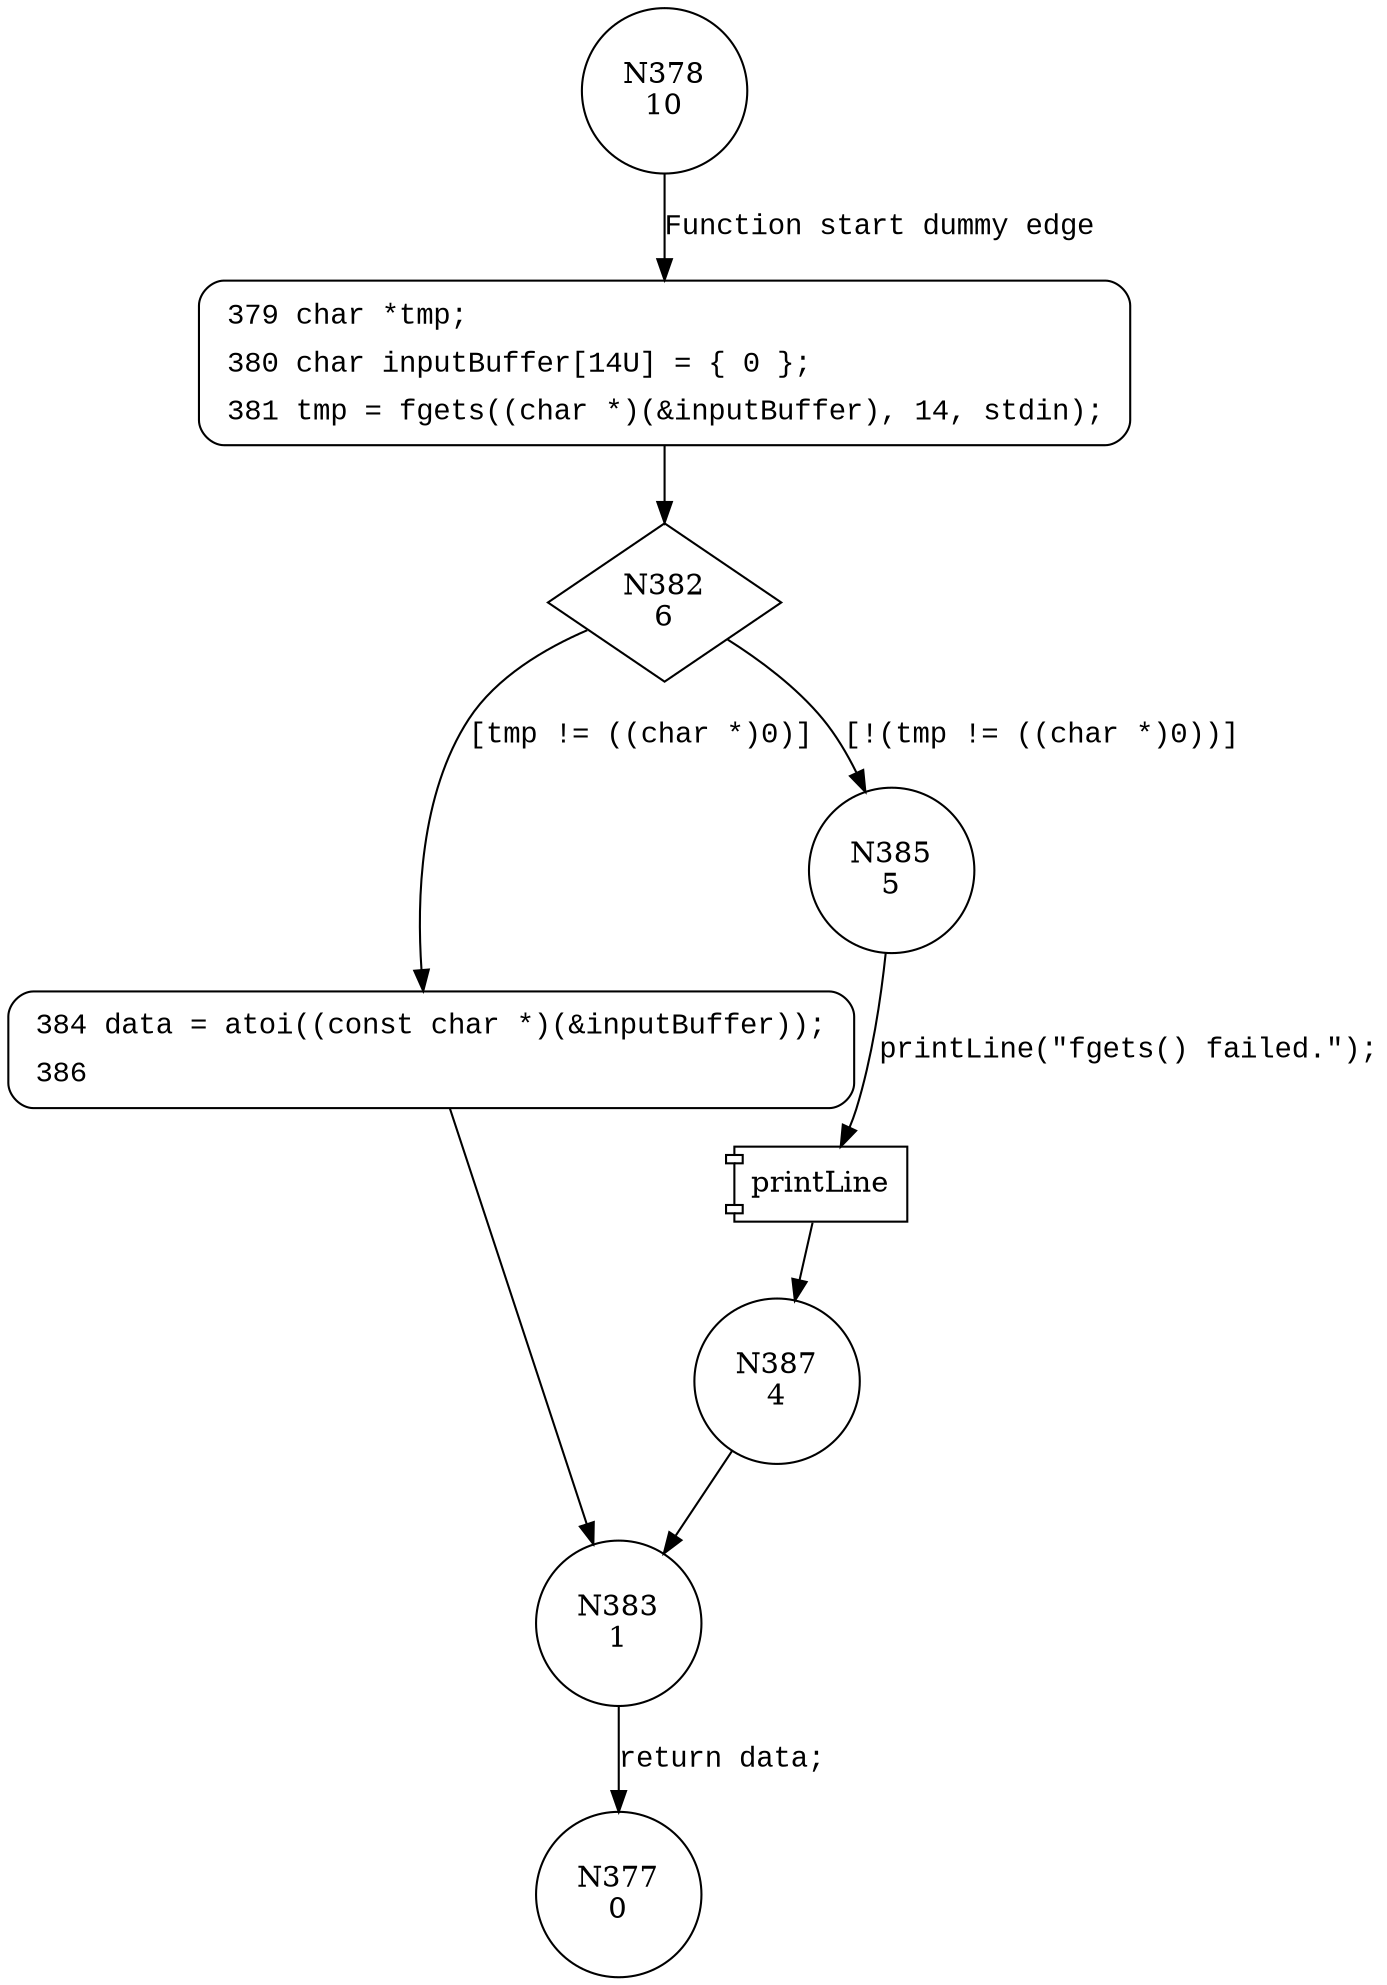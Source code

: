 digraph goodB2GSource {
378 [shape="circle" label="N378\n10"]
379 [shape="circle" label="N379\n9"]
382 [shape="diamond" label="N382\n6"]
384 [shape="circle" label="N384\n3"]
385 [shape="circle" label="N385\n5"]
387 [shape="circle" label="N387\n4"]
383 [shape="circle" label="N383\n1"]
377 [shape="circle" label="N377\n0"]
379 [style="filled,bold" penwidth="1" fillcolor="white" fontname="Courier New" shape="Mrecord" label=<<table border="0" cellborder="0" cellpadding="3" bgcolor="white"><tr><td align="right">379</td><td align="left">char *tmp;</td></tr><tr><td align="right">380</td><td align="left">char inputBuffer[14U] = &#123; 0 &#125;;</td></tr><tr><td align="right">381</td><td align="left">tmp = fgets((char *)(&amp;inputBuffer), 14, stdin);</td></tr></table>>]
379 -> 382[label=""]
384 [style="filled,bold" penwidth="1" fillcolor="white" fontname="Courier New" shape="Mrecord" label=<<table border="0" cellborder="0" cellpadding="3" bgcolor="white"><tr><td align="right">384</td><td align="left">data = atoi((const char *)(&amp;inputBuffer));</td></tr><tr><td align="right">386</td><td align="left"></td></tr></table>>]
384 -> 383[label=""]
378 -> 379 [label="Function start dummy edge" fontname="Courier New"]
382 -> 384 [label="[tmp != ((char *)0)]" fontname="Courier New"]
382 -> 385 [label="[!(tmp != ((char *)0))]" fontname="Courier New"]
100038 [shape="component" label="printLine"]
385 -> 100038 [label="printLine(\"fgets() failed.\");" fontname="Courier New"]
100038 -> 387 [label="" fontname="Courier New"]
383 -> 377 [label="return data;" fontname="Courier New"]
387 -> 383 [label="" fontname="Courier New"]
}